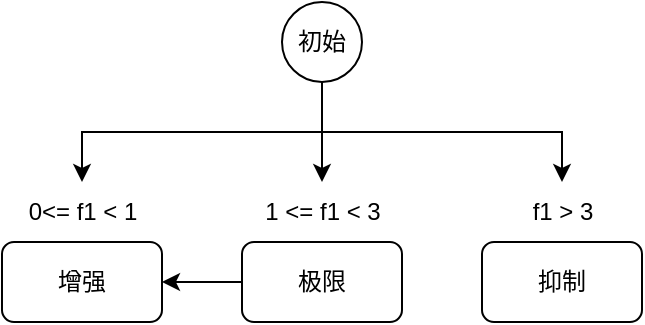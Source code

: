 <mxfile version="24.7.13">
  <diagram name="CPS" id="TXSk6igtwsuDDHl40ZuF">
    <mxGraphModel dx="1434" dy="746" grid="1" gridSize="10" guides="1" tooltips="1" connect="1" arrows="1" fold="1" page="1" pageScale="1" pageWidth="827" pageHeight="1169" math="0" shadow="0">
      <root>
        <mxCell id="0" />
        <mxCell id="1" parent="0" />
        <mxCell id="Qt8L2z3qoESjidOddvka-22" style="edgeStyle=orthogonalEdgeStyle;rounded=0;orthogonalLoop=1;jettySize=auto;html=1;exitX=0;exitY=0.5;exitDx=0;exitDy=0;" edge="1" parent="1" source="Qt8L2z3qoESjidOddvka-2" target="Qt8L2z3qoESjidOddvka-4">
          <mxGeometry relative="1" as="geometry" />
        </mxCell>
        <mxCell id="Qt8L2z3qoESjidOddvka-2" value="极限" style="rounded=1;whiteSpace=wrap;html=1;" vertex="1" parent="1">
          <mxGeometry x="240" y="240" width="80" height="40" as="geometry" />
        </mxCell>
        <mxCell id="Qt8L2z3qoESjidOddvka-4" value="增强" style="rounded=1;whiteSpace=wrap;html=1;" vertex="1" parent="1">
          <mxGeometry x="120" y="240" width="80" height="40" as="geometry" />
        </mxCell>
        <mxCell id="Qt8L2z3qoESjidOddvka-5" value="抑制" style="rounded=1;whiteSpace=wrap;html=1;" vertex="1" parent="1">
          <mxGeometry x="360" y="240" width="80" height="40" as="geometry" />
        </mxCell>
        <mxCell id="Qt8L2z3qoESjidOddvka-12" style="edgeStyle=orthogonalEdgeStyle;rounded=0;orthogonalLoop=1;jettySize=auto;html=1;exitX=0.5;exitY=1;exitDx=0;exitDy=0;" edge="1" parent="1" source="Qt8L2z3qoESjidOddvka-6" target="Qt8L2z3qoESjidOddvka-8">
          <mxGeometry relative="1" as="geometry" />
        </mxCell>
        <mxCell id="Qt8L2z3qoESjidOddvka-13" style="edgeStyle=orthogonalEdgeStyle;rounded=0;orthogonalLoop=1;jettySize=auto;html=1;exitX=0.5;exitY=1;exitDx=0;exitDy=0;" edge="1" parent="1" source="Qt8L2z3qoESjidOddvka-6" target="Qt8L2z3qoESjidOddvka-10">
          <mxGeometry relative="1" as="geometry" />
        </mxCell>
        <mxCell id="Qt8L2z3qoESjidOddvka-14" style="edgeStyle=orthogonalEdgeStyle;rounded=0;orthogonalLoop=1;jettySize=auto;html=1;exitX=0.5;exitY=1;exitDx=0;exitDy=0;" edge="1" parent="1" source="Qt8L2z3qoESjidOddvka-6" target="Qt8L2z3qoESjidOddvka-11">
          <mxGeometry relative="1" as="geometry" />
        </mxCell>
        <mxCell id="Qt8L2z3qoESjidOddvka-6" value="初始" style="ellipse;whiteSpace=wrap;html=1;aspect=fixed;" vertex="1" parent="1">
          <mxGeometry x="260" y="120" width="40" height="40" as="geometry" />
        </mxCell>
        <mxCell id="Qt8L2z3qoESjidOddvka-8" value="0&amp;lt;= f1 &amp;lt; 1" style="text;html=1;align=center;verticalAlign=middle;resizable=0;points=[];autosize=1;strokeColor=none;fillColor=none;" vertex="1" parent="1">
          <mxGeometry x="120" y="210" width="80" height="30" as="geometry" />
        </mxCell>
        <mxCell id="Qt8L2z3qoESjidOddvka-10" value="1 &amp;lt;= f1 &amp;lt; 3" style="text;html=1;align=center;verticalAlign=middle;resizable=0;points=[];autosize=1;strokeColor=none;fillColor=none;" vertex="1" parent="1">
          <mxGeometry x="240" y="210" width="80" height="30" as="geometry" />
        </mxCell>
        <mxCell id="Qt8L2z3qoESjidOddvka-11" value="f1 &amp;gt; 3" style="text;html=1;align=center;verticalAlign=middle;resizable=0;points=[];autosize=1;strokeColor=none;fillColor=none;" vertex="1" parent="1">
          <mxGeometry x="375" y="210" width="50" height="30" as="geometry" />
        </mxCell>
      </root>
    </mxGraphModel>
  </diagram>
</mxfile>
